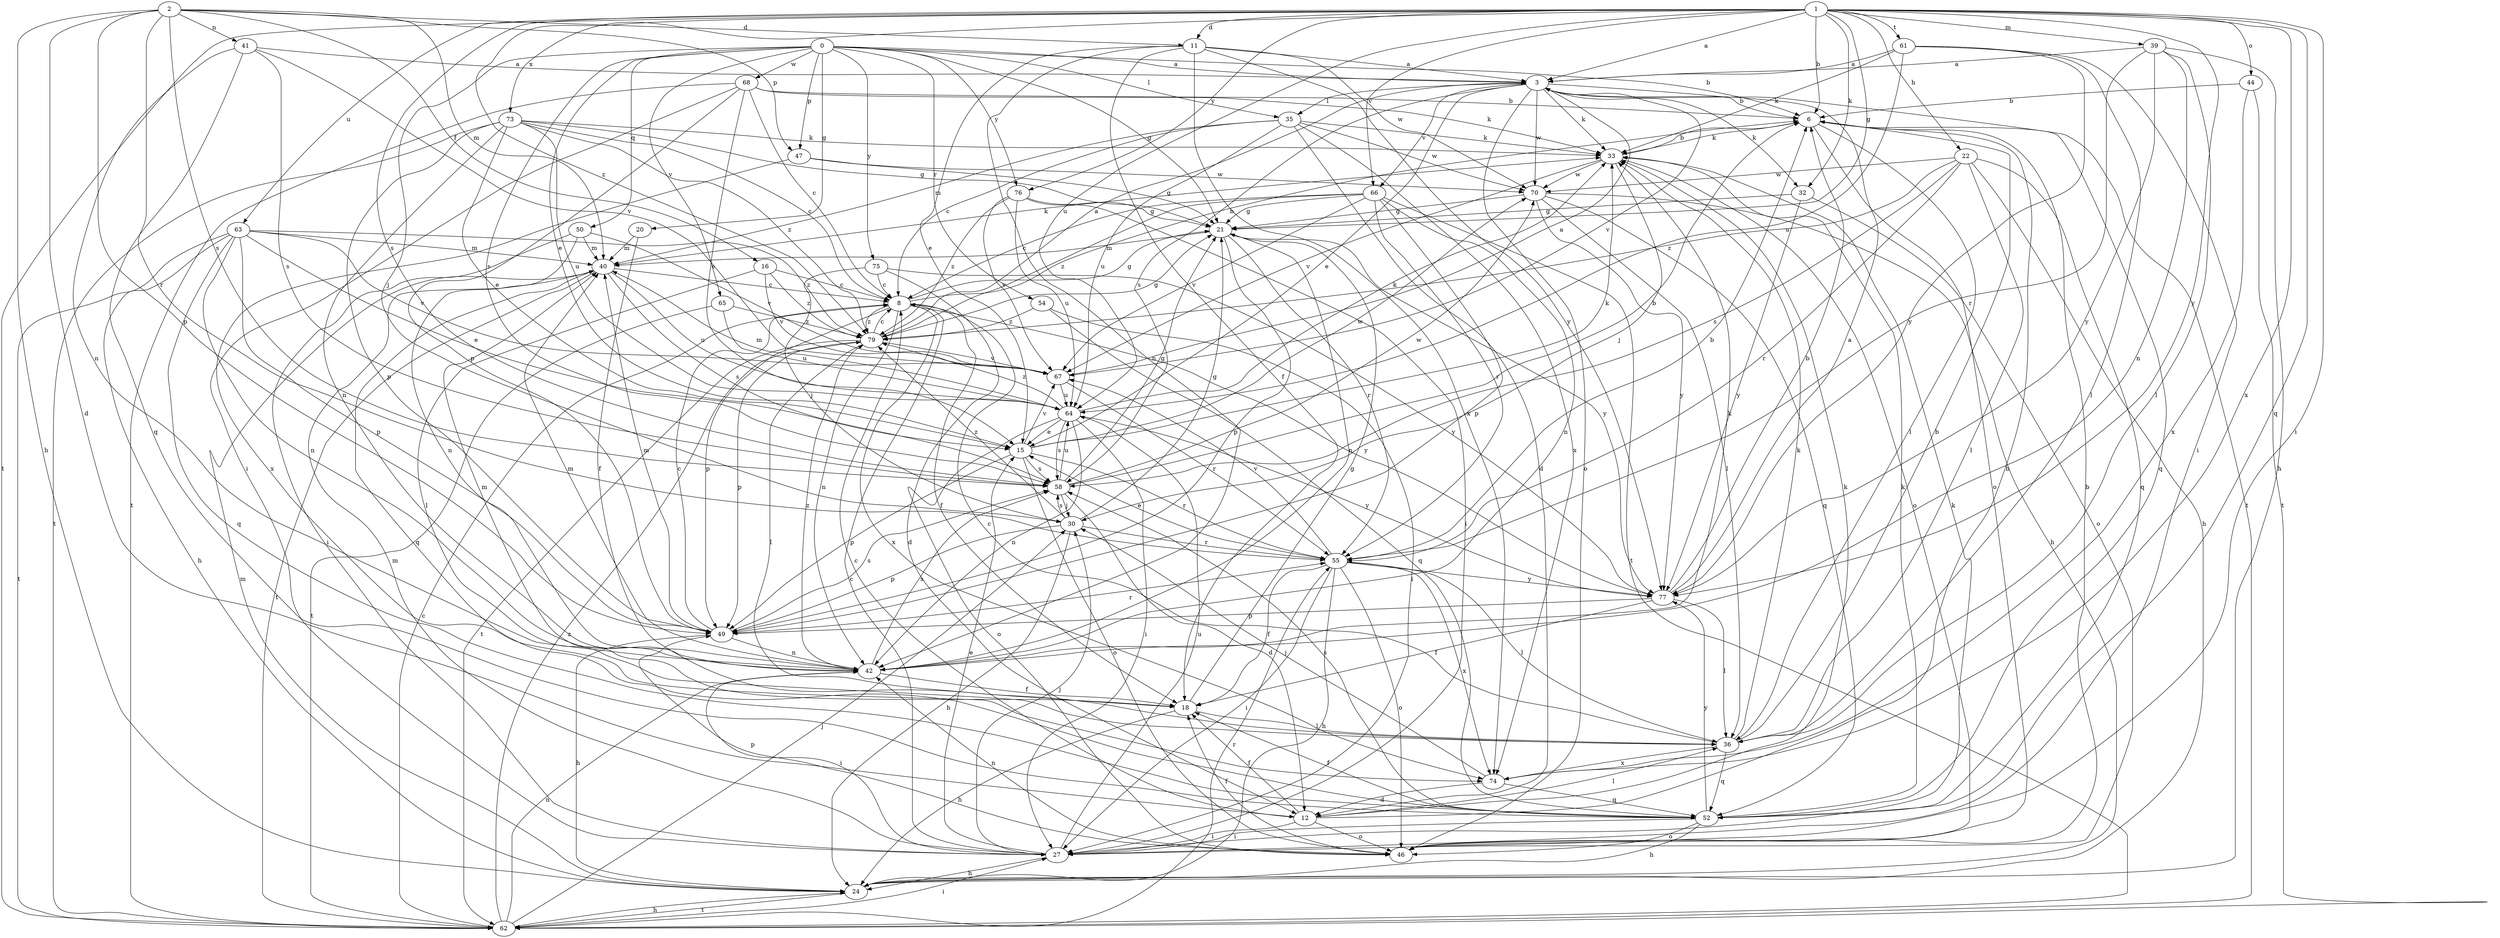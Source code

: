 strict digraph  {
0;
1;
2;
3;
6;
8;
11;
12;
15;
16;
18;
20;
21;
22;
24;
27;
30;
32;
33;
35;
36;
39;
40;
41;
42;
44;
46;
47;
49;
50;
52;
54;
55;
58;
61;
62;
63;
64;
65;
66;
67;
68;
70;
73;
74;
75;
76;
77;
79;
0 -> 3  [label=a];
0 -> 6  [label=b];
0 -> 15  [label=e];
0 -> 20  [label=g];
0 -> 21  [label=g];
0 -> 30  [label=j];
0 -> 35  [label=l];
0 -> 47  [label=p];
0 -> 50  [label=q];
0 -> 54  [label=r];
0 -> 58  [label=s];
0 -> 65  [label=v];
0 -> 68  [label=w];
0 -> 75  [label=y];
0 -> 76  [label=y];
1 -> 3  [label=a];
1 -> 6  [label=b];
1 -> 11  [label=d];
1 -> 21  [label=g];
1 -> 22  [label=h];
1 -> 27  [label=i];
1 -> 32  [label=k];
1 -> 39  [label=m];
1 -> 44  [label=o];
1 -> 52  [label=q];
1 -> 58  [label=s];
1 -> 61  [label=t];
1 -> 62  [label=t];
1 -> 63  [label=u];
1 -> 64  [label=u];
1 -> 66  [label=v];
1 -> 73  [label=x];
1 -> 74  [label=x];
1 -> 76  [label=y];
1 -> 77  [label=y];
1 -> 79  [label=z];
2 -> 11  [label=d];
2 -> 12  [label=d];
2 -> 16  [label=f];
2 -> 24  [label=h];
2 -> 40  [label=m];
2 -> 41  [label=n];
2 -> 47  [label=p];
2 -> 49  [label=p];
2 -> 55  [label=r];
2 -> 58  [label=s];
3 -> 6  [label=b];
3 -> 15  [label=e];
3 -> 32  [label=k];
3 -> 33  [label=k];
3 -> 35  [label=l];
3 -> 46  [label=o];
3 -> 58  [label=s];
3 -> 62  [label=t];
3 -> 66  [label=v];
3 -> 67  [label=v];
3 -> 70  [label=w];
6 -> 33  [label=k];
6 -> 36  [label=l];
6 -> 46  [label=o];
6 -> 52  [label=q];
8 -> 6  [label=b];
8 -> 18  [label=f];
8 -> 21  [label=g];
8 -> 42  [label=n];
8 -> 49  [label=p];
8 -> 74  [label=x];
8 -> 77  [label=y];
8 -> 79  [label=z];
11 -> 3  [label=a];
11 -> 15  [label=e];
11 -> 18  [label=f];
11 -> 42  [label=n];
11 -> 70  [label=w];
11 -> 74  [label=x];
11 -> 77  [label=y];
12 -> 6  [label=b];
12 -> 8  [label=c];
12 -> 18  [label=f];
12 -> 27  [label=i];
12 -> 33  [label=k];
12 -> 36  [label=l];
12 -> 46  [label=o];
15 -> 33  [label=k];
15 -> 46  [label=o];
15 -> 49  [label=p];
15 -> 55  [label=r];
15 -> 58  [label=s];
15 -> 67  [label=v];
15 -> 70  [label=w];
16 -> 8  [label=c];
16 -> 36  [label=l];
16 -> 67  [label=v];
16 -> 79  [label=z];
18 -> 21  [label=g];
18 -> 24  [label=h];
18 -> 36  [label=l];
18 -> 40  [label=m];
20 -> 18  [label=f];
20 -> 40  [label=m];
21 -> 40  [label=m];
21 -> 42  [label=n];
21 -> 49  [label=p];
21 -> 55  [label=r];
21 -> 77  [label=y];
22 -> 24  [label=h];
22 -> 36  [label=l];
22 -> 52  [label=q];
22 -> 55  [label=r];
22 -> 58  [label=s];
22 -> 70  [label=w];
22 -> 79  [label=z];
24 -> 40  [label=m];
24 -> 62  [label=t];
27 -> 8  [label=c];
27 -> 15  [label=e];
27 -> 24  [label=h];
27 -> 30  [label=j];
27 -> 33  [label=k];
27 -> 40  [label=m];
27 -> 64  [label=u];
30 -> 21  [label=g];
30 -> 24  [label=h];
30 -> 49  [label=p];
30 -> 55  [label=r];
30 -> 58  [label=s];
30 -> 79  [label=z];
32 -> 21  [label=g];
32 -> 46  [label=o];
32 -> 77  [label=y];
33 -> 6  [label=b];
33 -> 30  [label=j];
33 -> 46  [label=o];
33 -> 67  [label=v];
33 -> 70  [label=w];
35 -> 8  [label=c];
35 -> 12  [label=d];
35 -> 33  [label=k];
35 -> 40  [label=m];
35 -> 64  [label=u];
35 -> 70  [label=w];
35 -> 74  [label=x];
36 -> 6  [label=b];
36 -> 8  [label=c];
36 -> 33  [label=k];
36 -> 52  [label=q];
36 -> 74  [label=x];
39 -> 3  [label=a];
39 -> 24  [label=h];
39 -> 36  [label=l];
39 -> 42  [label=n];
39 -> 55  [label=r];
39 -> 77  [label=y];
40 -> 8  [label=c];
40 -> 33  [label=k];
40 -> 52  [label=q];
40 -> 58  [label=s];
40 -> 62  [label=t];
40 -> 64  [label=u];
41 -> 3  [label=a];
41 -> 42  [label=n];
41 -> 52  [label=q];
41 -> 58  [label=s];
41 -> 67  [label=v];
42 -> 18  [label=f];
42 -> 27  [label=i];
42 -> 33  [label=k];
42 -> 40  [label=m];
42 -> 58  [label=s];
42 -> 79  [label=z];
44 -> 6  [label=b];
44 -> 62  [label=t];
44 -> 74  [label=x];
46 -> 6  [label=b];
46 -> 18  [label=f];
46 -> 42  [label=n];
46 -> 49  [label=p];
47 -> 21  [label=g];
47 -> 70  [label=w];
47 -> 74  [label=x];
49 -> 8  [label=c];
49 -> 24  [label=h];
49 -> 40  [label=m];
49 -> 42  [label=n];
49 -> 55  [label=r];
49 -> 58  [label=s];
50 -> 27  [label=i];
50 -> 40  [label=m];
50 -> 42  [label=n];
50 -> 67  [label=v];
52 -> 18  [label=f];
52 -> 24  [label=h];
52 -> 27  [label=i];
52 -> 33  [label=k];
52 -> 46  [label=o];
52 -> 58  [label=s];
52 -> 77  [label=y];
54 -> 27  [label=i];
54 -> 52  [label=q];
54 -> 79  [label=z];
55 -> 6  [label=b];
55 -> 15  [label=e];
55 -> 18  [label=f];
55 -> 24  [label=h];
55 -> 27  [label=i];
55 -> 36  [label=l];
55 -> 46  [label=o];
55 -> 67  [label=v];
55 -> 74  [label=x];
55 -> 77  [label=y];
58 -> 6  [label=b];
58 -> 12  [label=d];
58 -> 21  [label=g];
58 -> 30  [label=j];
58 -> 64  [label=u];
58 -> 70  [label=w];
61 -> 3  [label=a];
61 -> 27  [label=i];
61 -> 33  [label=k];
61 -> 36  [label=l];
61 -> 64  [label=u];
61 -> 77  [label=y];
62 -> 8  [label=c];
62 -> 24  [label=h];
62 -> 27  [label=i];
62 -> 30  [label=j];
62 -> 42  [label=n];
62 -> 55  [label=r];
62 -> 79  [label=z];
63 -> 15  [label=e];
63 -> 24  [label=h];
63 -> 40  [label=m];
63 -> 42  [label=n];
63 -> 49  [label=p];
63 -> 52  [label=q];
63 -> 62  [label=t];
63 -> 67  [label=v];
63 -> 79  [label=z];
64 -> 15  [label=e];
64 -> 27  [label=i];
64 -> 33  [label=k];
64 -> 40  [label=m];
64 -> 42  [label=n];
64 -> 46  [label=o];
64 -> 58  [label=s];
64 -> 77  [label=y];
64 -> 79  [label=z];
65 -> 62  [label=t];
65 -> 64  [label=u];
65 -> 79  [label=z];
66 -> 8  [label=c];
66 -> 21  [label=g];
66 -> 42  [label=n];
66 -> 49  [label=p];
66 -> 55  [label=r];
66 -> 62  [label=t];
66 -> 67  [label=v];
66 -> 79  [label=z];
67 -> 3  [label=a];
67 -> 55  [label=r];
67 -> 64  [label=u];
68 -> 6  [label=b];
68 -> 8  [label=c];
68 -> 15  [label=e];
68 -> 27  [label=i];
68 -> 33  [label=k];
68 -> 49  [label=p];
68 -> 62  [label=t];
70 -> 21  [label=g];
70 -> 24  [label=h];
70 -> 36  [label=l];
70 -> 52  [label=q];
70 -> 77  [label=y];
73 -> 8  [label=c];
73 -> 15  [label=e];
73 -> 21  [label=g];
73 -> 33  [label=k];
73 -> 42  [label=n];
73 -> 49  [label=p];
73 -> 62  [label=t];
73 -> 64  [label=u];
73 -> 79  [label=z];
74 -> 12  [label=d];
74 -> 30  [label=j];
74 -> 52  [label=q];
75 -> 8  [label=c];
75 -> 12  [label=d];
75 -> 30  [label=j];
75 -> 77  [label=y];
76 -> 21  [label=g];
76 -> 27  [label=i];
76 -> 64  [label=u];
76 -> 67  [label=v];
76 -> 79  [label=z];
77 -> 3  [label=a];
77 -> 6  [label=b];
77 -> 18  [label=f];
77 -> 36  [label=l];
77 -> 49  [label=p];
79 -> 3  [label=a];
79 -> 8  [label=c];
79 -> 21  [label=g];
79 -> 36  [label=l];
79 -> 49  [label=p];
79 -> 62  [label=t];
79 -> 67  [label=v];
}
